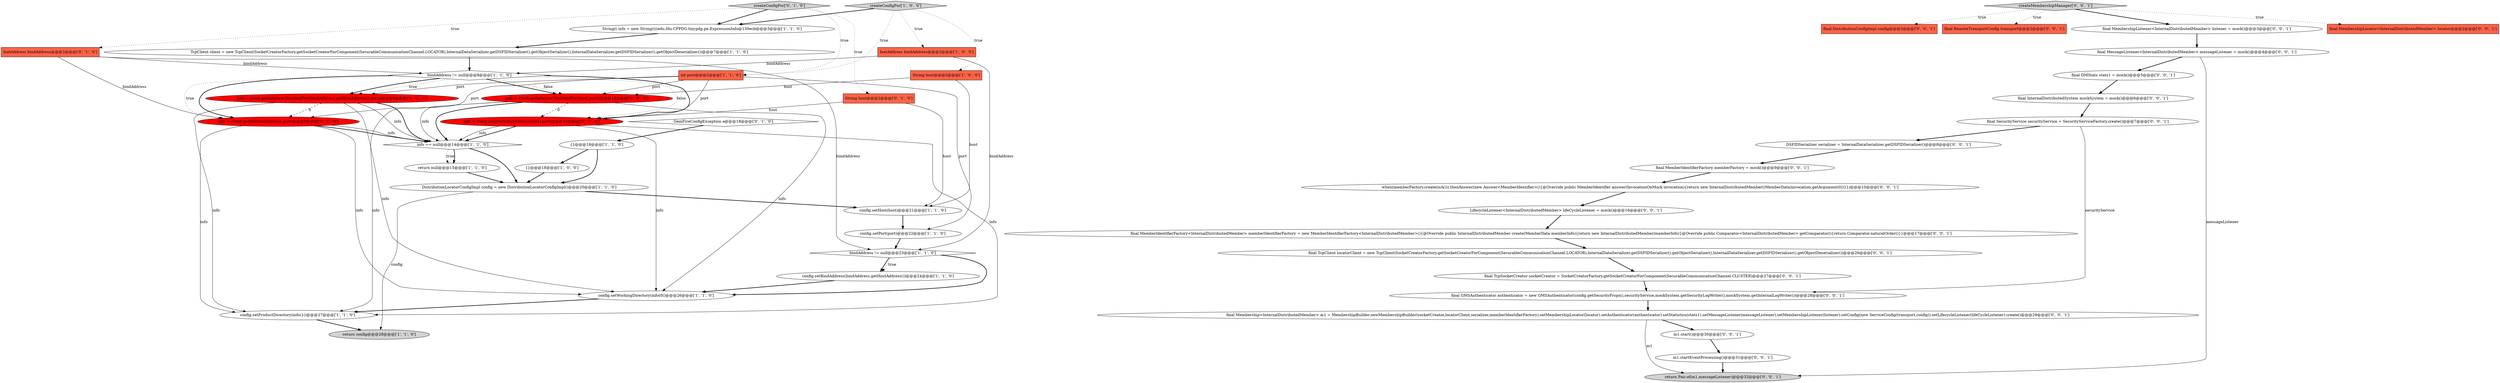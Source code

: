 digraph {
15 [style = filled, label = "config.setHost(host)@@@21@@@['1', '1', '0']", fillcolor = white, shape = ellipse image = "AAA0AAABBB1BBB"];
1 [style = filled, label = "bindAddress != null@@@8@@@['1', '1', '0']", fillcolor = white, shape = diamond image = "AAA0AAABBB1BBB"];
10 [style = filled, label = "{}@@@18@@@['1', '0', '0']", fillcolor = white, shape = ellipse image = "AAA0AAABBB1BBB"];
43 [style = filled, label = "final DistributionConfigImpl config@@@2@@@['0', '0', '1']", fillcolor = tomato, shape = box image = "AAA0AAABBB3BBB"];
28 [style = filled, label = "final SecurityService securityService = SecurityServiceFactory.create()@@@7@@@['0', '0', '1']", fillcolor = white, shape = ellipse image = "AAA0AAABBB3BBB"];
20 [style = filled, label = "bindAddress != null@@@23@@@['1', '1', '0']", fillcolor = white, shape = diamond image = "AAA0AAABBB1BBB"];
45 [style = filled, label = "final RemoteTransportConfig transport@@@2@@@['0', '0', '1']", fillcolor = tomato, shape = box image = "AAA0AAABBB3BBB"];
2 [style = filled, label = "config.setPort(port)@@@22@@@['1', '1', '0']", fillcolor = white, shape = ellipse image = "AAA0AAABBB1BBB"];
41 [style = filled, label = "m1.startEventProcessing()@@@31@@@['0', '0', '1']", fillcolor = white, shape = ellipse image = "AAA0AAABBB3BBB"];
0 [style = filled, label = "String host@@@2@@@['1', '0', '0']", fillcolor = tomato, shape = box image = "AAA0AAABBB1BBB"];
11 [style = filled, label = "createConfigFor['1', '0', '0']", fillcolor = lightgray, shape = diamond image = "AAA0AAABBB1BBB"];
39 [style = filled, label = "final InternalDistributedSystem mockSystem = mock()@@@6@@@['0', '0', '1']", fillcolor = white, shape = ellipse image = "AAA0AAABBB3BBB"];
3 [style = filled, label = "DistributionLocatorConfigImpl config = new DistributionLocatorConfigImpl()@@@20@@@['1', '1', '0']", fillcolor = white, shape = ellipse image = "AAA0AAABBB1BBB"];
17 [style = filled, label = "info = client.getInfo(new HostAndPort(host,port))@@@12@@@['1', '0', '0']", fillcolor = red, shape = ellipse image = "AAA1AAABBB1BBB"];
21 [style = filled, label = "InetAddress bindAddress@@@2@@@['0', '1', '0']", fillcolor = tomato, shape = box image = "AAA0AAABBB2BBB"];
14 [style = filled, label = "return null@@@15@@@['1', '1', '0']", fillcolor = white, shape = ellipse image = "AAA0AAABBB1BBB"];
47 [style = filled, label = "final TcpClient locatorClient = new TcpClient(SocketCreatorFactory.getSocketCreatorForComponent(SecurableCommunicationChannel.LOCATOR),InternalDataSerializer.getDSFIDSerializer().getObjectSerializer(),InternalDataSerializer.getDSFIDSerializer().getObjectDeserializer())@@@26@@@['0', '0', '1']", fillcolor = white, shape = ellipse image = "AAA0AAABBB3BBB"];
27 [style = filled, label = "final MemberIdentifierFactory<InternalDistributedMember> memberIdentifierFactory = new MemberIdentifierFactory<InternalDistributedMember>(){@Override public InternalDistributedMember create(MemberData memberInfo){return new InternalDistributedMember(memberInfo)}@Override public Comparator<InternalDistributedMember> getComparator(){return Comparator.naturalOrder()}}@@@17@@@['0', '0', '1']", fillcolor = white, shape = ellipse image = "AAA0AAABBB3BBB"];
30 [style = filled, label = "final Membership<InternalDistributedMember> m1 = MembershipBuilder.newMembershipBuilder(socketCreator,locatorClient,serializer,memberIdentifierFactory).setMembershipLocator(locator).setAuthenticator(authenticator).setStatistics(stats1).setMessageListener(messageListener).setMembershipListener(listener).setConfig(new ServiceConfig(transport,config)).setLifecycleListener(lifeCycleListener).create()@@@29@@@['0', '0', '1']", fillcolor = white, shape = ellipse image = "AAA0AAABBB3BBB"];
12 [style = filled, label = "info = client.getInfo(new HostAndPort(bindAddress.getHostAddress(),port))@@@9@@@['1', '0', '0']", fillcolor = red, shape = ellipse image = "AAA1AAABBB1BBB"];
35 [style = filled, label = "DSFIDSerializer serializer = InternalDataSerializer.getDSFIDSerializer()@@@8@@@['0', '0', '1']", fillcolor = white, shape = ellipse image = "AAA0AAABBB3BBB"];
32 [style = filled, label = "final DMStats stats1 = mock()@@@5@@@['0', '0', '1']", fillcolor = white, shape = ellipse image = "AAA0AAABBB3BBB"];
18 [style = filled, label = "config.setBindAddress(bindAddress.getHostAddress())@@@24@@@['1', '1', '0']", fillcolor = white, shape = ellipse image = "AAA0AAABBB1BBB"];
33 [style = filled, label = "when(memberFactory.create(isA())).thenAnswer(new Answer<MemberIdentifier>(){@Override public MemberIdentifier answer(InvocationOnMock invocation){return new InternalDistributedMember((MemberData)invocation.getArgument(0))}})@@@10@@@['0', '0', '1']", fillcolor = white, shape = ellipse image = "AAA0AAABBB3BBB"];
29 [style = filled, label = "final TcpSocketCreator socketCreator = SocketCreatorFactory.getSocketCreatorForComponent(SecurableCommunicationChannel.CLUSTER)@@@27@@@['0', '0', '1']", fillcolor = white, shape = ellipse image = "AAA0AAABBB3BBB"];
7 [style = filled, label = "int port@@@2@@@['1', '1', '0']", fillcolor = tomato, shape = box image = "AAA0AAABBB1BBB"];
36 [style = filled, label = "final GMSAuthenticator authenticator = new GMSAuthenticator(config.getSecurityProps(),securityService,mockSystem.getSecurityLogWriter(),mockSystem.getInternalLogWriter())@@@28@@@['0', '0', '1']", fillcolor = white, shape = ellipse image = "AAA0AAABBB3BBB"];
13 [style = filled, label = "{}@@@18@@@['1', '1', '0']", fillcolor = white, shape = ellipse image = "AAA0AAABBB1BBB"];
23 [style = filled, label = "String host@@@2@@@['0', '1', '0']", fillcolor = tomato, shape = box image = "AAA0AAABBB2BBB"];
16 [style = filled, label = "config.setProductDirectory(info(1()@@@27@@@['1', '1', '0']", fillcolor = white, shape = ellipse image = "AAA0AAABBB1BBB"];
8 [style = filled, label = "info == null@@@14@@@['1', '1', '0']", fillcolor = white, shape = diamond image = "AAA0AAABBB1BBB"];
34 [style = filled, label = "final MemberIdentifierFactory memberFactory = mock()@@@9@@@['0', '0', '1']", fillcolor = white, shape = ellipse image = "AAA0AAABBB3BBB"];
24 [style = filled, label = "createConfigFor['0', '1', '0']", fillcolor = lightgray, shape = diamond image = "AAA0AAABBB2BBB"];
5 [style = filled, label = "TcpClient client = new TcpClient(SocketCreatorFactory.getSocketCreatorForComponent(SecurableCommunicationChannel.LOCATOR),InternalDataSerializer.getDSFIDSerializer().getObjectSerializer(),InternalDataSerializer.getDSFIDSerializer().getObjectDeserializer())@@@7@@@['1', '1', '0']", fillcolor = white, shape = ellipse image = "AAA0AAABBB1BBB"];
38 [style = filled, label = "final MessageListener<InternalDistributedMember> messageListener = mock()@@@4@@@['0', '0', '1']", fillcolor = white, shape = ellipse image = "AAA0AAABBB3BBB"];
19 [style = filled, label = "return config@@@28@@@['1', '1', '0']", fillcolor = lightgray, shape = ellipse image = "AAA0AAABBB1BBB"];
40 [style = filled, label = "final MembershipListener<InternalDistributedMember> listener = mock()@@@3@@@['0', '0', '1']", fillcolor = white, shape = ellipse image = "AAA0AAABBB3BBB"];
42 [style = filled, label = "return Pair.of(m1,messageListener)@@@32@@@['0', '0', '1']", fillcolor = lightgray, shape = ellipse image = "AAA0AAABBB3BBB"];
44 [style = filled, label = "m1.start()@@@30@@@['0', '0', '1']", fillcolor = white, shape = ellipse image = "AAA0AAABBB3BBB"];
4 [style = filled, label = "InetAddress bindAddress@@@2@@@['1', '0', '0']", fillcolor = tomato, shape = box image = "AAA0AAABBB1BBB"];
22 [style = filled, label = "info = client.getInfo(bindAddress,port)@@@9@@@['0', '1', '0']", fillcolor = red, shape = ellipse image = "AAA1AAABBB2BBB"];
25 [style = filled, label = "GemFireConfigException e@@@18@@@['0', '1', '0']", fillcolor = white, shape = diamond image = "AAA0AAABBB2BBB"];
26 [style = filled, label = "info = client.getInfo(toInetAddress(host),port)@@@12@@@['0', '1', '0']", fillcolor = red, shape = ellipse image = "AAA1AAABBB2BBB"];
31 [style = filled, label = "final MembershipLocator<InternalDistributedMember> locator@@@2@@@['0', '0', '1']", fillcolor = tomato, shape = box image = "AAA0AAABBB3BBB"];
46 [style = filled, label = "LifecycleListener<InternalDistributedMember> lifeCycleListener = mock()@@@16@@@['0', '0', '1']", fillcolor = white, shape = ellipse image = "AAA0AAABBB3BBB"];
9 [style = filled, label = "String(( info = new String((((edu.fdu.CPPDG.tinypdg.pe.ExpressionInfo@130ecb@@@3@@@['1', '1', '0']", fillcolor = white, shape = ellipse image = "AAA0AAABBB1BBB"];
6 [style = filled, label = "config.setWorkingDirectory(info(0()@@@26@@@['1', '1', '0']", fillcolor = white, shape = ellipse image = "AAA0AAABBB1BBB"];
37 [style = filled, label = "createMembershipManager['0', '0', '1']", fillcolor = lightgray, shape = diamond image = "AAA0AAABBB3BBB"];
14->3 [style = bold, label=""];
4->20 [style = solid, label="bindAddress"];
0->15 [style = solid, label="host"];
40->38 [style = bold, label=""];
11->9 [style = bold, label=""];
17->16 [style = solid, label="info"];
22->8 [style = bold, label=""];
37->31 [style = dotted, label="true"];
22->8 [style = solid, label="info"];
4->1 [style = solid, label="bindAddress"];
12->6 [style = solid, label="info"];
7->22 [style = solid, label="port"];
33->46 [style = bold, label=""];
11->0 [style = dotted, label="true"];
1->12 [style = dotted, label="true"];
1->12 [style = bold, label=""];
20->18 [style = dotted, label="true"];
9->5 [style = bold, label=""];
12->16 [style = solid, label="info"];
24->21 [style = dotted, label="true"];
17->6 [style = solid, label="info"];
29->36 [style = bold, label=""];
11->7 [style = dotted, label="true"];
2->20 [style = bold, label=""];
38->42 [style = solid, label="messageListener"];
3->19 [style = solid, label="config"];
1->22 [style = dotted, label="true"];
34->33 [style = bold, label=""];
16->19 [style = bold, label=""];
37->45 [style = dotted, label="true"];
1->17 [style = bold, label=""];
38->32 [style = bold, label=""];
17->8 [style = solid, label="info"];
20->18 [style = bold, label=""];
5->1 [style = bold, label=""];
36->30 [style = bold, label=""];
28->35 [style = bold, label=""];
7->26 [style = solid, label="port"];
8->14 [style = dotted, label="true"];
44->41 [style = bold, label=""];
27->47 [style = bold, label=""];
35->34 [style = bold, label=""];
24->7 [style = dotted, label="true"];
30->44 [style = bold, label=""];
26->16 [style = solid, label="info"];
17->8 [style = bold, label=""];
13->10 [style = bold, label=""];
23->15 [style = solid, label="host"];
0->17 [style = solid, label="host"];
7->2 [style = solid, label="port"];
21->1 [style = solid, label="bindAddress"];
8->3 [style = bold, label=""];
7->17 [style = solid, label="port"];
8->14 [style = bold, label=""];
23->26 [style = solid, label="host"];
26->8 [style = bold, label=""];
11->4 [style = dotted, label="true"];
1->26 [style = dotted, label="false"];
47->29 [style = bold, label=""];
37->43 [style = dotted, label="true"];
24->23 [style = dotted, label="true"];
18->6 [style = bold, label=""];
12->8 [style = bold, label=""];
12->22 [style = dashed, label="0"];
21->20 [style = solid, label="bindAddress"];
26->6 [style = solid, label="info"];
12->8 [style = solid, label="info"];
32->39 [style = bold, label=""];
22->16 [style = solid, label="info"];
24->9 [style = bold, label=""];
7->12 [style = solid, label="port"];
15->2 [style = bold, label=""];
1->17 [style = dotted, label="false"];
25->13 [style = bold, label=""];
10->3 [style = bold, label=""];
3->15 [style = bold, label=""];
20->6 [style = bold, label=""];
21->22 [style = solid, label="bindAddress"];
1->26 [style = bold, label=""];
39->28 [style = bold, label=""];
1->22 [style = bold, label=""];
28->36 [style = solid, label="securityService"];
30->42 [style = solid, label="m1"];
13->3 [style = bold, label=""];
6->16 [style = bold, label=""];
26->8 [style = solid, label="info"];
46->27 [style = bold, label=""];
22->6 [style = solid, label="info"];
17->26 [style = dashed, label="0"];
37->40 [style = bold, label=""];
41->42 [style = bold, label=""];
}
